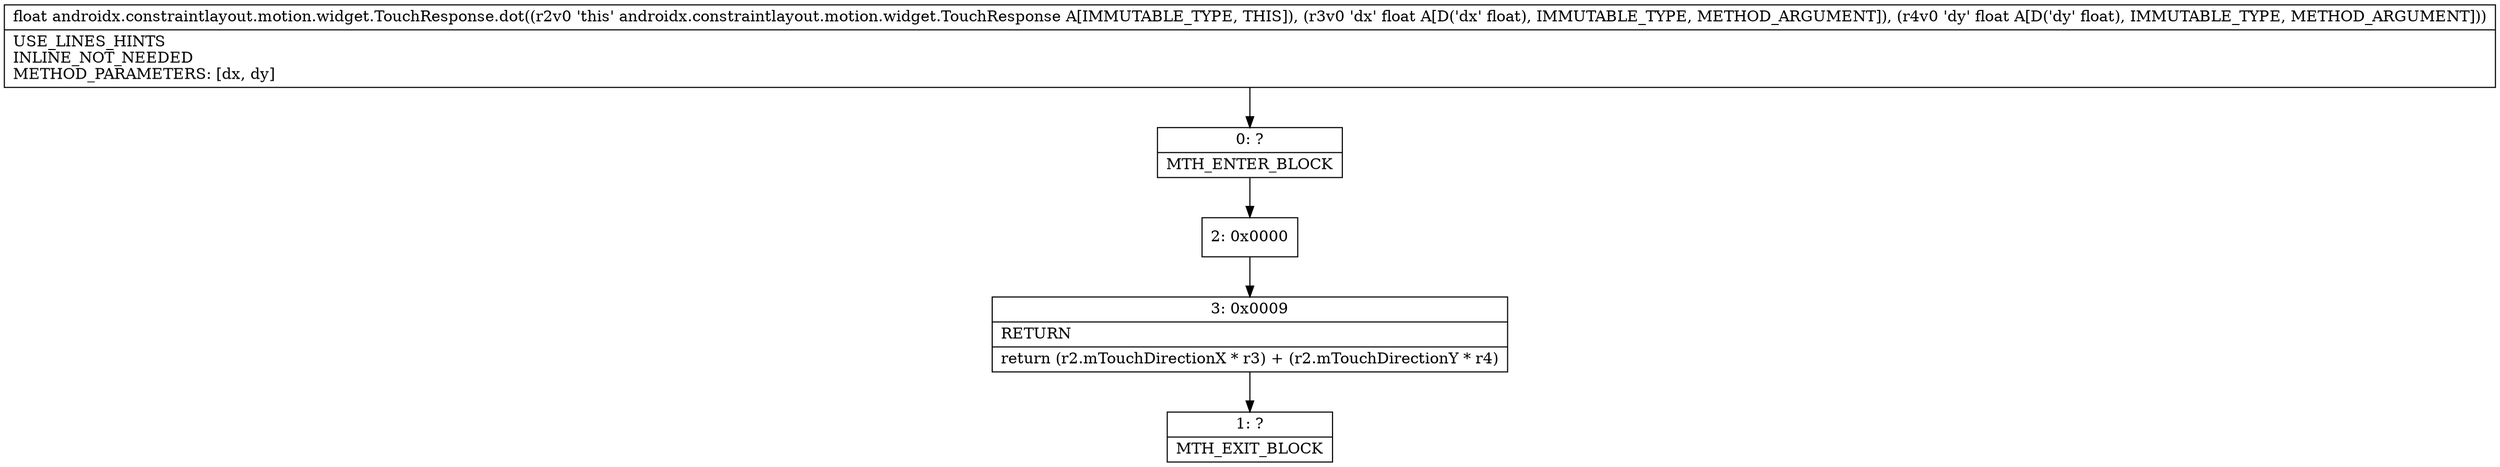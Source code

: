 digraph "CFG forandroidx.constraintlayout.motion.widget.TouchResponse.dot(FF)F" {
Node_0 [shape=record,label="{0\:\ ?|MTH_ENTER_BLOCK\l}"];
Node_2 [shape=record,label="{2\:\ 0x0000}"];
Node_3 [shape=record,label="{3\:\ 0x0009|RETURN\l|return (r2.mTouchDirectionX * r3) + (r2.mTouchDirectionY * r4)\l}"];
Node_1 [shape=record,label="{1\:\ ?|MTH_EXIT_BLOCK\l}"];
MethodNode[shape=record,label="{float androidx.constraintlayout.motion.widget.TouchResponse.dot((r2v0 'this' androidx.constraintlayout.motion.widget.TouchResponse A[IMMUTABLE_TYPE, THIS]), (r3v0 'dx' float A[D('dx' float), IMMUTABLE_TYPE, METHOD_ARGUMENT]), (r4v0 'dy' float A[D('dy' float), IMMUTABLE_TYPE, METHOD_ARGUMENT]))  | USE_LINES_HINTS\lINLINE_NOT_NEEDED\lMETHOD_PARAMETERS: [dx, dy]\l}"];
MethodNode -> Node_0;Node_0 -> Node_2;
Node_2 -> Node_3;
Node_3 -> Node_1;
}

